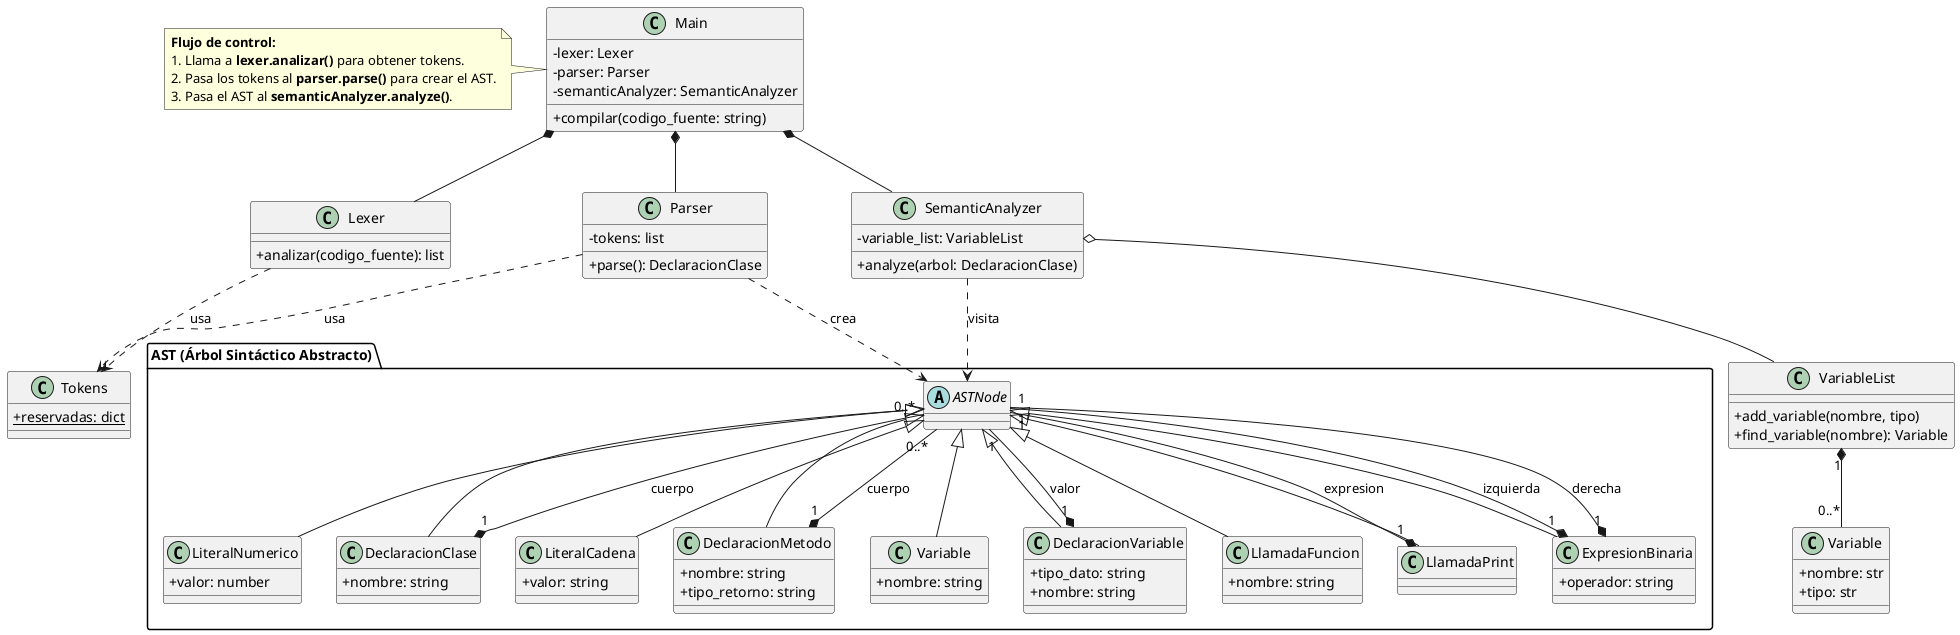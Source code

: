 @startuml

skinparam classAttributeIconSize 0

' ===================================
' === Componentes del Compilador ===
' ===================================

class Main {
  - lexer: Lexer
  - parser: Parser
  - semanticAnalyzer: SemanticAnalyzer
  + compilar(codigo_fuente: string)
}
note left of Main
  <b>Flujo de control:</b>
  1. Llama a <b>lexer.analizar()</b> para obtener tokens.
  2. Pasa los tokens al <b>parser.parse()</b> para crear el AST.
  3. Pasa el AST al <b>semanticAnalyzer.analyze()</b>.
end note

class Lexer {
  + analizar(codigo_fuente): list
}

class Parser {
  - tokens: list
  + parse(): DeclaracionClase
}

class SemanticAnalyzer {
  - variable_list: VariableList
  + analyze(arbol: DeclaracionClase)
}

' ========================================
' === Estructura del AST (Basado en el código) ===
' ========================================
package "AST (Árbol Sintáctico Abstracto)" {
  abstract class ASTNode

  class DeclaracionClase extends ASTNode {
    + nombre: string
  }
  DeclaracionClase "1" *-- "0..*" ASTNode : "cuerpo"

  class DeclaracionMetodo extends ASTNode {
    + nombre: string
    + tipo_retorno: string
  }
  DeclaracionMetodo "1" *-- "0..*" ASTNode : "cuerpo"

  class DeclaracionVariable extends ASTNode {
    + tipo_dato: string
    + nombre: string
  }
  DeclaracionVariable "1" *-- "1" ASTNode : "valor"
  
  class ExpresionBinaria extends ASTNode {
    + operador: string
  }
  ExpresionBinaria "1" *-- "1" ASTNode : "izquierda"
  ExpresionBinaria "1" *-- "1" ASTNode : "derecha"
  
  class LiteralNumerico extends ASTNode {
    + valor: number
  }

  class LiteralCadena extends ASTNode {
    + valor: string
  }
  
  class Variable extends ASTNode {
    + nombre: string
  }

  class LlamadaPrint extends ASTNode {
  }
  LlamadaPrint "1" *-- "1" ASTNode : "expresion"

  class LlamadaFuncion extends ASTNode {
    + nombre: string
  }
}

' ===========================
' === Clases de Soporte ===
' ===========================
class VariableList {
  + add_variable(nombre, tipo)
  + find_variable(nombre): Variable
}
class Variable {
  + nombre: str
  + tipo: str
}
class Tokens {
  + {static} reservadas: dict
}


' =====================
' === Relaciones ===
' =====================

' Main orquesta los componentes
Main *-- Lexer
Main *-- Parser
Main *-- SemanticAnalyzer

' El Parser CREA la estructura del AST
Parser ..> ASTNode : "crea"

' El Analizador Semántico USA/RECORRE la estructura del AST
SemanticAnalyzer ..> ASTNode : "visita"

' Composición interna
SemanticAnalyzer o-- VariableList
VariableList "1" *-- "0..*" Variable

' Dependencias de utilidad
Parser ..> Tokens : "usa"
Lexer ..> Tokens : "usa"


@enduml
